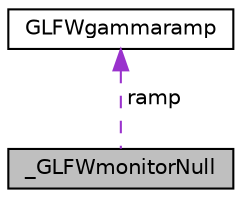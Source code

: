 digraph "_GLFWmonitorNull"
{
 // LATEX_PDF_SIZE
  edge [fontname="Helvetica",fontsize="10",labelfontname="Helvetica",labelfontsize="10"];
  node [fontname="Helvetica",fontsize="10",shape=record];
  Node1 [label="_GLFWmonitorNull",height=0.2,width=0.4,color="black", fillcolor="grey75", style="filled", fontcolor="black",tooltip=" "];
  Node2 -> Node1 [dir="back",color="darkorchid3",fontsize="10",style="dashed",label=" ramp" ];
  Node2 [label="GLFWgammaramp",height=0.2,width=0.4,color="black", fillcolor="white", style="filled",URL="$structGLFWgammaramp.html",tooltip="Gamma ramp."];
}
